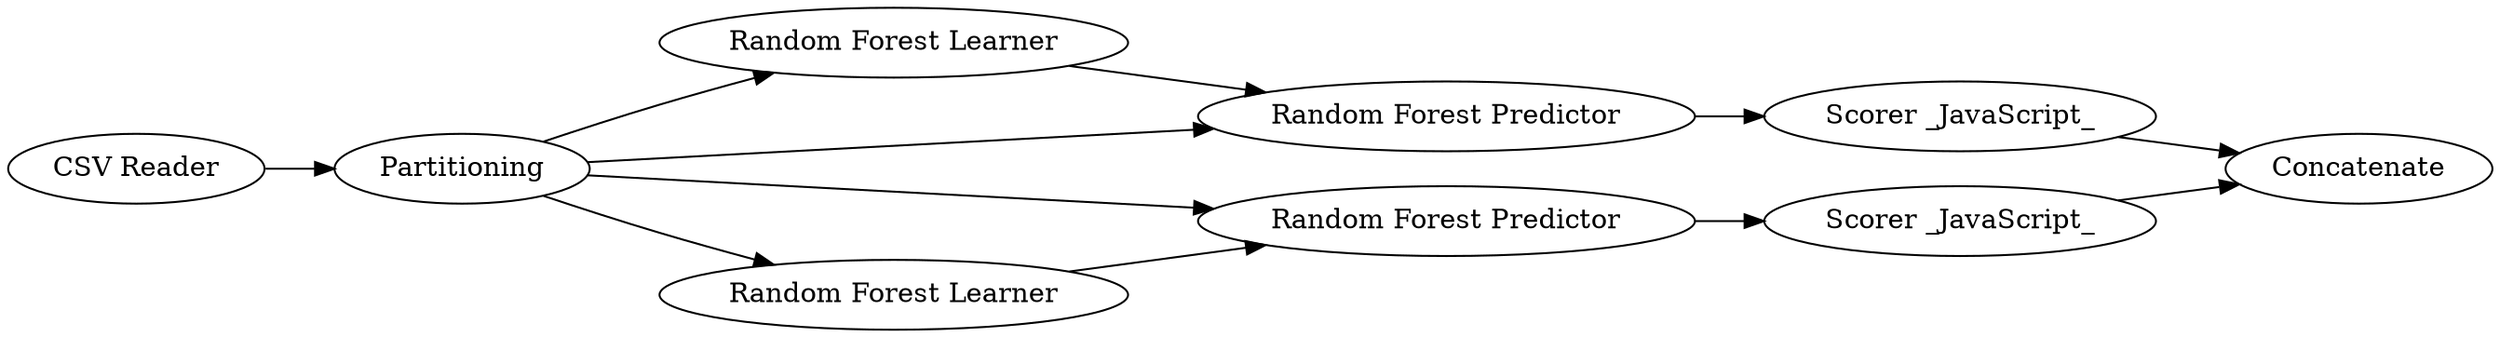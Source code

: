 digraph {
	1 -> 4
	4 -> 2
	4 -> 3
	2 -> 3
	3 -> 8
	8 -> 11
	9 -> 10
	6 -> 9
	10 -> 11
	4 -> 6
	4 -> 9
	1 [label="CSV Reader"]
	9 [label="Random Forest Predictor"]
	11 [label=Concatenate]
	4 [label=Partitioning]
	8 [label="Scorer _JavaScript_"]
	6 [label="Random Forest Learner"]
	3 [label="Random Forest Predictor"]
	2 [label="Random Forest Learner"]
	10 [label="Scorer _JavaScript_"]
	rankdir=LR
}
